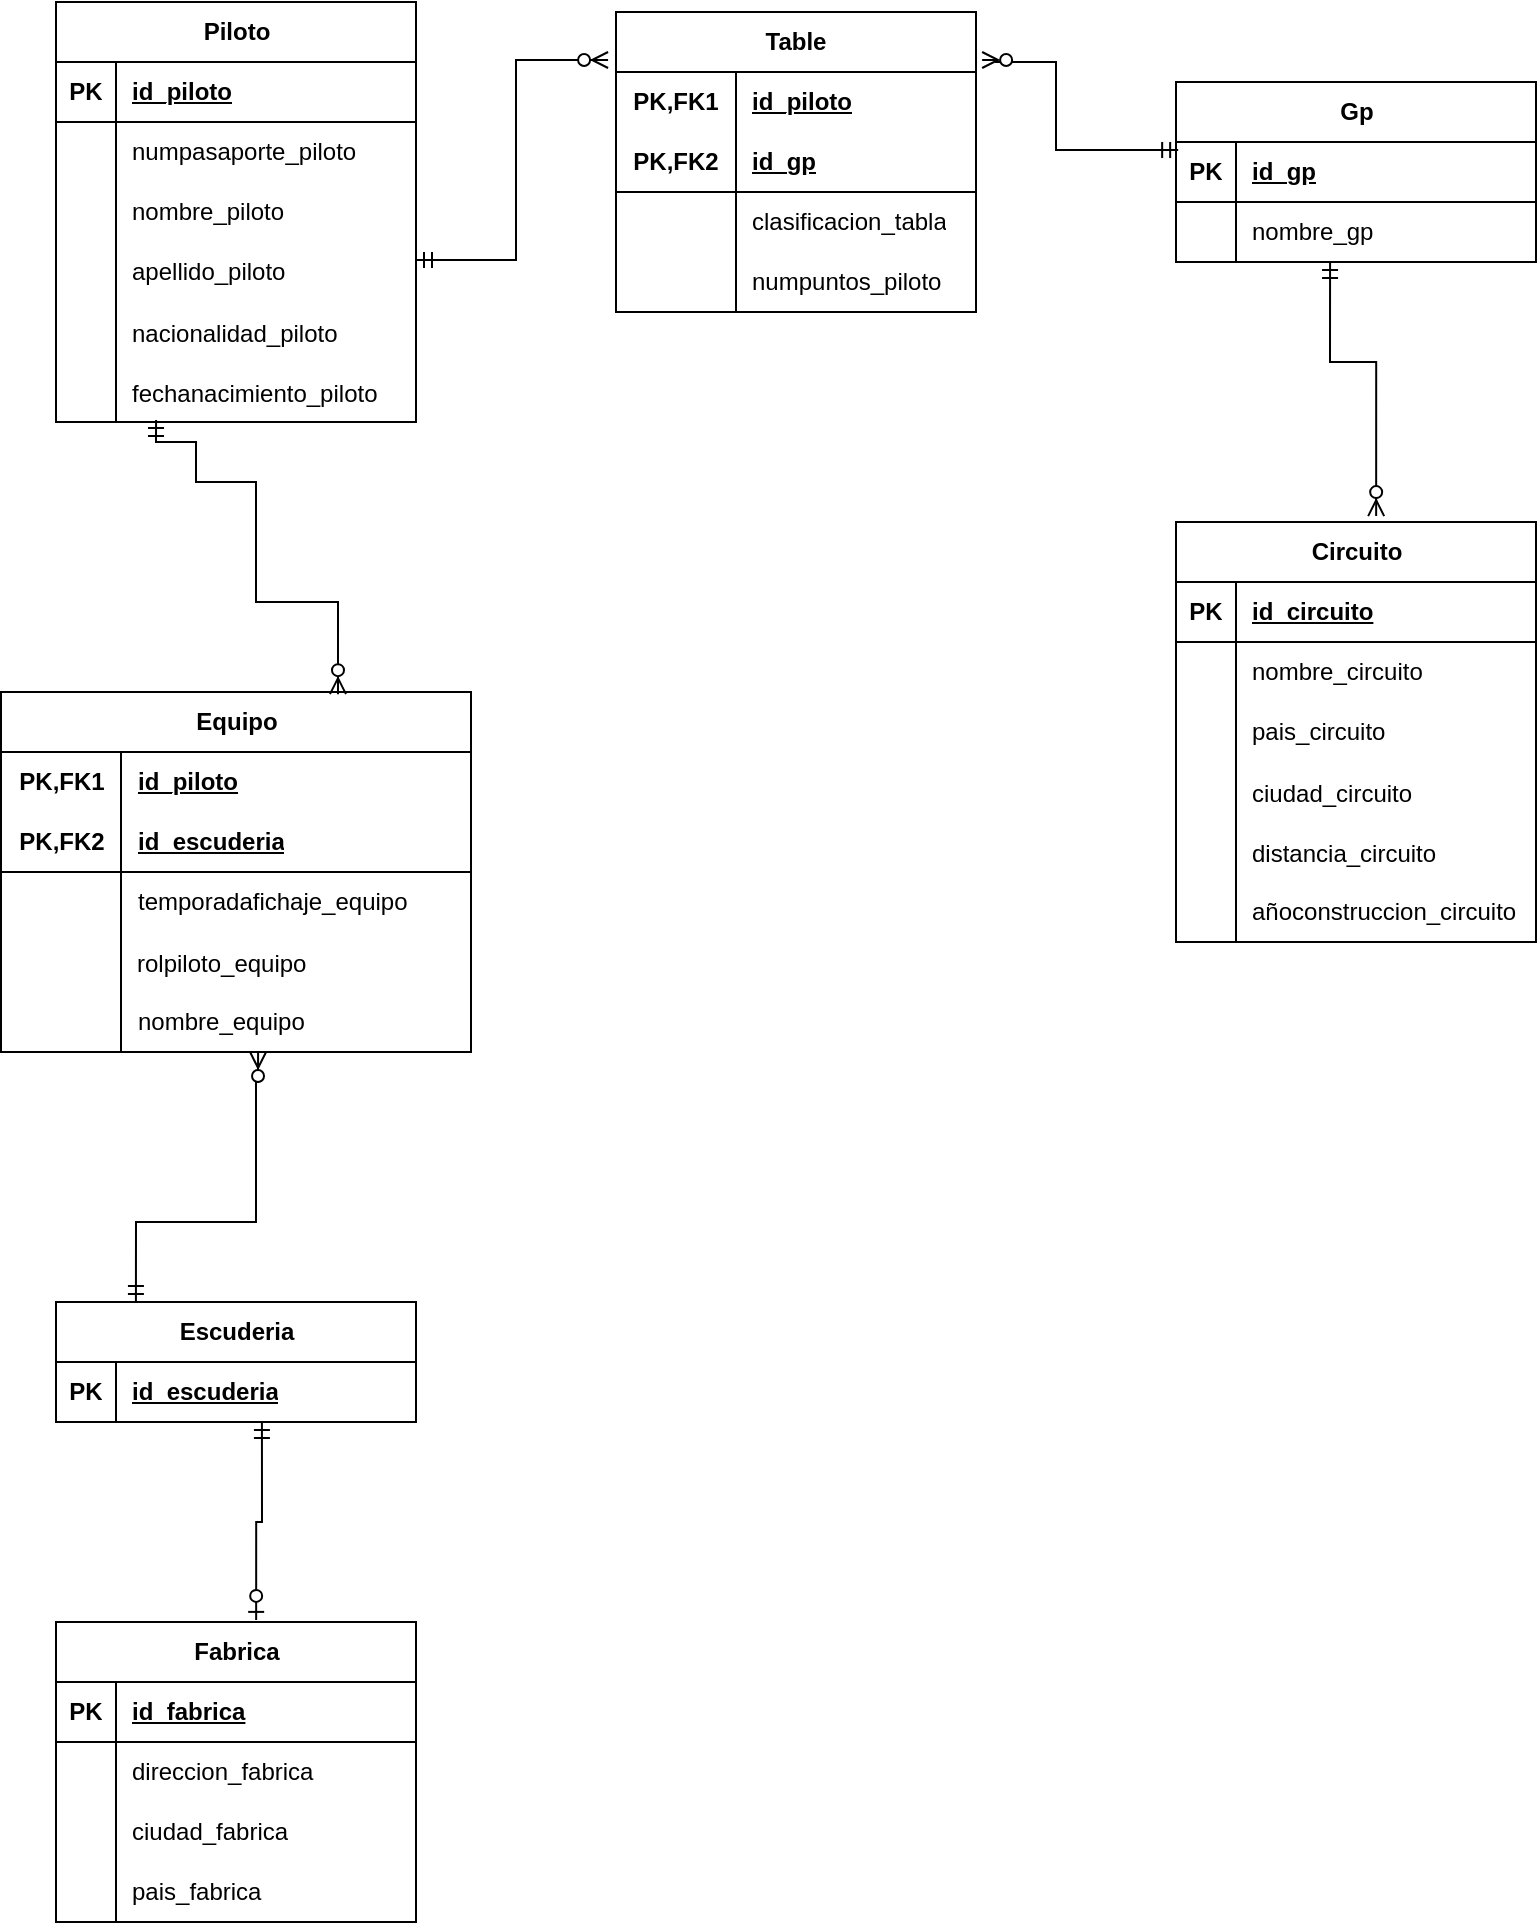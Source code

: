 <mxfile version="21.0.8" type="github">
  <diagram id="R2lEEEUBdFMjLlhIrx00" name="Page-1">
    <mxGraphModel dx="1434" dy="802" grid="1" gridSize="10" guides="1" tooltips="1" connect="1" arrows="1" fold="1" page="1" pageScale="1" pageWidth="850" pageHeight="1100" math="0" shadow="0" extFonts="Permanent Marker^https://fonts.googleapis.com/css?family=Permanent+Marker">
      <root>
        <mxCell id="0" />
        <mxCell id="1" parent="0" />
        <mxCell id="WuCzevucfTYydujgMwgu-69" value="Piloto" style="shape=table;startSize=30;container=1;collapsible=1;childLayout=tableLayout;fixedRows=1;rowLines=0;fontStyle=1;align=center;resizeLast=1;html=1;" vertex="1" parent="1">
          <mxGeometry x="60" y="100" width="180" height="210" as="geometry" />
        </mxCell>
        <mxCell id="WuCzevucfTYydujgMwgu-70" value="" style="shape=tableRow;horizontal=0;startSize=0;swimlaneHead=0;swimlaneBody=0;fillColor=none;collapsible=0;dropTarget=0;points=[[0,0.5],[1,0.5]];portConstraint=eastwest;top=0;left=0;right=0;bottom=1;" vertex="1" parent="WuCzevucfTYydujgMwgu-69">
          <mxGeometry y="30" width="180" height="30" as="geometry" />
        </mxCell>
        <mxCell id="WuCzevucfTYydujgMwgu-71" value="PK" style="shape=partialRectangle;connectable=0;fillColor=none;top=0;left=0;bottom=0;right=0;fontStyle=1;overflow=hidden;whiteSpace=wrap;html=1;" vertex="1" parent="WuCzevucfTYydujgMwgu-70">
          <mxGeometry width="30" height="30" as="geometry">
            <mxRectangle width="30" height="30" as="alternateBounds" />
          </mxGeometry>
        </mxCell>
        <mxCell id="WuCzevucfTYydujgMwgu-72" value="id_piloto" style="shape=partialRectangle;connectable=0;fillColor=none;top=0;left=0;bottom=0;right=0;align=left;spacingLeft=6;fontStyle=5;overflow=hidden;whiteSpace=wrap;html=1;" vertex="1" parent="WuCzevucfTYydujgMwgu-70">
          <mxGeometry x="30" width="150" height="30" as="geometry">
            <mxRectangle width="150" height="30" as="alternateBounds" />
          </mxGeometry>
        </mxCell>
        <mxCell id="WuCzevucfTYydujgMwgu-73" value="" style="shape=tableRow;horizontal=0;startSize=0;swimlaneHead=0;swimlaneBody=0;fillColor=none;collapsible=0;dropTarget=0;points=[[0,0.5],[1,0.5]];portConstraint=eastwest;top=0;left=0;right=0;bottom=0;" vertex="1" parent="WuCzevucfTYydujgMwgu-69">
          <mxGeometry y="60" width="180" height="30" as="geometry" />
        </mxCell>
        <mxCell id="WuCzevucfTYydujgMwgu-74" value="" style="shape=partialRectangle;connectable=0;fillColor=none;top=0;left=0;bottom=0;right=0;editable=1;overflow=hidden;whiteSpace=wrap;html=1;" vertex="1" parent="WuCzevucfTYydujgMwgu-73">
          <mxGeometry width="30" height="30" as="geometry">
            <mxRectangle width="30" height="30" as="alternateBounds" />
          </mxGeometry>
        </mxCell>
        <mxCell id="WuCzevucfTYydujgMwgu-75" value="numpasaporte_piloto" style="shape=partialRectangle;connectable=0;fillColor=none;top=0;left=0;bottom=0;right=0;align=left;spacingLeft=6;overflow=hidden;whiteSpace=wrap;html=1;" vertex="1" parent="WuCzevucfTYydujgMwgu-73">
          <mxGeometry x="30" width="150" height="30" as="geometry">
            <mxRectangle width="150" height="30" as="alternateBounds" />
          </mxGeometry>
        </mxCell>
        <mxCell id="WuCzevucfTYydujgMwgu-76" value="" style="shape=tableRow;horizontal=0;startSize=0;swimlaneHead=0;swimlaneBody=0;fillColor=none;collapsible=0;dropTarget=0;points=[[0,0.5],[1,0.5]];portConstraint=eastwest;top=0;left=0;right=0;bottom=0;" vertex="1" parent="WuCzevucfTYydujgMwgu-69">
          <mxGeometry y="90" width="180" height="30" as="geometry" />
        </mxCell>
        <mxCell id="WuCzevucfTYydujgMwgu-77" value="" style="shape=partialRectangle;connectable=0;fillColor=none;top=0;left=0;bottom=0;right=0;editable=1;overflow=hidden;whiteSpace=wrap;html=1;" vertex="1" parent="WuCzevucfTYydujgMwgu-76">
          <mxGeometry width="30" height="30" as="geometry">
            <mxRectangle width="30" height="30" as="alternateBounds" />
          </mxGeometry>
        </mxCell>
        <mxCell id="WuCzevucfTYydujgMwgu-78" value="nombre_piloto" style="shape=partialRectangle;connectable=0;fillColor=none;top=0;left=0;bottom=0;right=0;align=left;spacingLeft=6;overflow=hidden;whiteSpace=wrap;html=1;" vertex="1" parent="WuCzevucfTYydujgMwgu-76">
          <mxGeometry x="30" width="150" height="30" as="geometry">
            <mxRectangle width="150" height="30" as="alternateBounds" />
          </mxGeometry>
        </mxCell>
        <mxCell id="WuCzevucfTYydujgMwgu-79" value="" style="shape=tableRow;horizontal=0;startSize=0;swimlaneHead=0;swimlaneBody=0;fillColor=none;collapsible=0;dropTarget=0;points=[[0,0.5],[1,0.5]];portConstraint=eastwest;top=0;left=0;right=0;bottom=0;" vertex="1" parent="WuCzevucfTYydujgMwgu-69">
          <mxGeometry y="120" width="180" height="30" as="geometry" />
        </mxCell>
        <mxCell id="WuCzevucfTYydujgMwgu-80" value="" style="shape=partialRectangle;connectable=0;fillColor=none;top=0;left=0;bottom=0;right=0;editable=1;overflow=hidden;whiteSpace=wrap;html=1;" vertex="1" parent="WuCzevucfTYydujgMwgu-79">
          <mxGeometry width="30" height="30" as="geometry">
            <mxRectangle width="30" height="30" as="alternateBounds" />
          </mxGeometry>
        </mxCell>
        <mxCell id="WuCzevucfTYydujgMwgu-81" value="apellido_piloto" style="shape=partialRectangle;connectable=0;fillColor=none;top=0;left=0;bottom=0;right=0;align=left;spacingLeft=6;overflow=hidden;whiteSpace=wrap;html=1;" vertex="1" parent="WuCzevucfTYydujgMwgu-79">
          <mxGeometry x="30" width="150" height="30" as="geometry">
            <mxRectangle width="150" height="30" as="alternateBounds" />
          </mxGeometry>
        </mxCell>
        <mxCell id="WuCzevucfTYydujgMwgu-82" value="" style="shape=tableRow;horizontal=0;startSize=0;swimlaneHead=0;swimlaneBody=0;fillColor=none;collapsible=0;dropTarget=0;points=[[0,0.5],[1,0.5]];portConstraint=eastwest;top=0;left=0;right=0;bottom=0;" vertex="1" parent="WuCzevucfTYydujgMwgu-69">
          <mxGeometry y="150" width="180" height="30" as="geometry" />
        </mxCell>
        <mxCell id="WuCzevucfTYydujgMwgu-83" value="" style="shape=partialRectangle;connectable=0;fillColor=none;top=0;left=0;bottom=0;right=0;editable=1;overflow=hidden;" vertex="1" parent="WuCzevucfTYydujgMwgu-82">
          <mxGeometry width="30" height="30" as="geometry">
            <mxRectangle width="30" height="30" as="alternateBounds" />
          </mxGeometry>
        </mxCell>
        <mxCell id="WuCzevucfTYydujgMwgu-84" value="nacionalidad_piloto" style="shape=partialRectangle;connectable=0;fillColor=none;top=0;left=0;bottom=0;right=0;align=left;spacingLeft=6;overflow=hidden;" vertex="1" parent="WuCzevucfTYydujgMwgu-82">
          <mxGeometry x="30" width="150" height="30" as="geometry">
            <mxRectangle width="150" height="30" as="alternateBounds" />
          </mxGeometry>
        </mxCell>
        <mxCell id="WuCzevucfTYydujgMwgu-85" value="" style="shape=tableRow;horizontal=0;startSize=0;swimlaneHead=0;swimlaneBody=0;fillColor=none;collapsible=0;dropTarget=0;points=[[0,0.5],[1,0.5]];portConstraint=eastwest;top=0;left=0;right=0;bottom=0;" vertex="1" parent="WuCzevucfTYydujgMwgu-69">
          <mxGeometry y="180" width="180" height="30" as="geometry" />
        </mxCell>
        <mxCell id="WuCzevucfTYydujgMwgu-86" value="" style="shape=partialRectangle;connectable=0;fillColor=none;top=0;left=0;bottom=0;right=0;editable=1;overflow=hidden;" vertex="1" parent="WuCzevucfTYydujgMwgu-85">
          <mxGeometry width="30" height="30" as="geometry">
            <mxRectangle width="30" height="30" as="alternateBounds" />
          </mxGeometry>
        </mxCell>
        <mxCell id="WuCzevucfTYydujgMwgu-87" value="fechanacimiento_piloto" style="shape=partialRectangle;connectable=0;fillColor=none;top=0;left=0;bottom=0;right=0;align=left;spacingLeft=6;overflow=hidden;" vertex="1" parent="WuCzevucfTYydujgMwgu-85">
          <mxGeometry x="30" width="150" height="30" as="geometry">
            <mxRectangle width="150" height="30" as="alternateBounds" />
          </mxGeometry>
        </mxCell>
        <mxCell id="WuCzevucfTYydujgMwgu-88" value="Gp" style="shape=table;startSize=30;container=1;collapsible=1;childLayout=tableLayout;fixedRows=1;rowLines=0;fontStyle=1;align=center;resizeLast=1;html=1;" vertex="1" parent="1">
          <mxGeometry x="620" y="140" width="180" height="90" as="geometry" />
        </mxCell>
        <mxCell id="WuCzevucfTYydujgMwgu-89" value="" style="shape=tableRow;horizontal=0;startSize=0;swimlaneHead=0;swimlaneBody=0;fillColor=none;collapsible=0;dropTarget=0;points=[[0,0.5],[1,0.5]];portConstraint=eastwest;top=0;left=0;right=0;bottom=1;" vertex="1" parent="WuCzevucfTYydujgMwgu-88">
          <mxGeometry y="30" width="180" height="30" as="geometry" />
        </mxCell>
        <mxCell id="WuCzevucfTYydujgMwgu-90" value="PK" style="shape=partialRectangle;connectable=0;fillColor=none;top=0;left=0;bottom=0;right=0;fontStyle=1;overflow=hidden;whiteSpace=wrap;html=1;" vertex="1" parent="WuCzevucfTYydujgMwgu-89">
          <mxGeometry width="30" height="30" as="geometry">
            <mxRectangle width="30" height="30" as="alternateBounds" />
          </mxGeometry>
        </mxCell>
        <mxCell id="WuCzevucfTYydujgMwgu-91" value="id_gp" style="shape=partialRectangle;connectable=0;fillColor=none;top=0;left=0;bottom=0;right=0;align=left;spacingLeft=6;fontStyle=5;overflow=hidden;whiteSpace=wrap;html=1;" vertex="1" parent="WuCzevucfTYydujgMwgu-89">
          <mxGeometry x="30" width="150" height="30" as="geometry">
            <mxRectangle width="150" height="30" as="alternateBounds" />
          </mxGeometry>
        </mxCell>
        <mxCell id="WuCzevucfTYydujgMwgu-92" value="" style="shape=tableRow;horizontal=0;startSize=0;swimlaneHead=0;swimlaneBody=0;fillColor=none;collapsible=0;dropTarget=0;points=[[0,0.5],[1,0.5]];portConstraint=eastwest;top=0;left=0;right=0;bottom=0;" vertex="1" parent="WuCzevucfTYydujgMwgu-88">
          <mxGeometry y="60" width="180" height="30" as="geometry" />
        </mxCell>
        <mxCell id="WuCzevucfTYydujgMwgu-93" value="" style="shape=partialRectangle;connectable=0;fillColor=none;top=0;left=0;bottom=0;right=0;editable=1;overflow=hidden;whiteSpace=wrap;html=1;" vertex="1" parent="WuCzevucfTYydujgMwgu-92">
          <mxGeometry width="30" height="30" as="geometry">
            <mxRectangle width="30" height="30" as="alternateBounds" />
          </mxGeometry>
        </mxCell>
        <mxCell id="WuCzevucfTYydujgMwgu-94" value="nombre_gp" style="shape=partialRectangle;connectable=0;fillColor=none;top=0;left=0;bottom=0;right=0;align=left;spacingLeft=6;overflow=hidden;whiteSpace=wrap;html=1;" vertex="1" parent="WuCzevucfTYydujgMwgu-92">
          <mxGeometry x="30" width="150" height="30" as="geometry">
            <mxRectangle width="150" height="30" as="alternateBounds" />
          </mxGeometry>
        </mxCell>
        <mxCell id="WuCzevucfTYydujgMwgu-95" value="" style="edgeStyle=orthogonalEdgeStyle;fontSize=12;html=1;endArrow=ERzeroToMany;startArrow=ERmandOne;rounded=0;exitX=1;exitY=0.3;exitDx=0;exitDy=0;exitPerimeter=0;entryX=-0.022;entryY=0.16;entryDx=0;entryDy=0;entryPerimeter=0;" edge="1" parent="1" source="WuCzevucfTYydujgMwgu-79" target="WuCzevucfTYydujgMwgu-117">
          <mxGeometry width="100" height="100" relative="1" as="geometry">
            <mxPoint x="260" y="250" as="sourcePoint" />
            <mxPoint x="330" y="149" as="targetPoint" />
            <Array as="points">
              <mxPoint x="290" y="229" />
              <mxPoint x="290" y="129" />
            </Array>
          </mxGeometry>
        </mxCell>
        <mxCell id="WuCzevucfTYydujgMwgu-96" value="" style="edgeStyle=orthogonalEdgeStyle;fontSize=12;html=1;endArrow=ERzeroToMany;startArrow=ERmandOne;rounded=0;exitX=0.006;exitY=0.378;exitDx=0;exitDy=0;exitPerimeter=0;entryX=1.017;entryY=0.16;entryDx=0;entryDy=0;entryPerimeter=0;" edge="1" parent="1" source="WuCzevucfTYydujgMwgu-88" target="WuCzevucfTYydujgMwgu-117">
          <mxGeometry width="100" height="100" relative="1" as="geometry">
            <mxPoint x="450" y="190" as="sourcePoint" />
            <mxPoint x="530" y="120" as="targetPoint" />
            <Array as="points">
              <mxPoint x="560" y="174" />
              <mxPoint x="560" y="130" />
              <mxPoint x="530" y="130" />
              <mxPoint x="530" y="129" />
            </Array>
          </mxGeometry>
        </mxCell>
        <mxCell id="WuCzevucfTYydujgMwgu-97" value="Circuito" style="shape=table;startSize=30;container=1;collapsible=1;childLayout=tableLayout;fixedRows=1;rowLines=0;fontStyle=1;align=center;resizeLast=1;html=1;" vertex="1" parent="1">
          <mxGeometry x="620" y="360" width="180" height="210" as="geometry" />
        </mxCell>
        <mxCell id="WuCzevucfTYydujgMwgu-98" value="" style="shape=tableRow;horizontal=0;startSize=0;swimlaneHead=0;swimlaneBody=0;fillColor=none;collapsible=0;dropTarget=0;points=[[0,0.5],[1,0.5]];portConstraint=eastwest;top=0;left=0;right=0;bottom=1;" vertex="1" parent="WuCzevucfTYydujgMwgu-97">
          <mxGeometry y="30" width="180" height="30" as="geometry" />
        </mxCell>
        <mxCell id="WuCzevucfTYydujgMwgu-99" value="PK" style="shape=partialRectangle;connectable=0;fillColor=none;top=0;left=0;bottom=0;right=0;fontStyle=1;overflow=hidden;whiteSpace=wrap;html=1;" vertex="1" parent="WuCzevucfTYydujgMwgu-98">
          <mxGeometry width="30" height="30" as="geometry">
            <mxRectangle width="30" height="30" as="alternateBounds" />
          </mxGeometry>
        </mxCell>
        <mxCell id="WuCzevucfTYydujgMwgu-100" value="id_circuito" style="shape=partialRectangle;connectable=0;fillColor=none;top=0;left=0;bottom=0;right=0;align=left;spacingLeft=6;fontStyle=5;overflow=hidden;whiteSpace=wrap;html=1;" vertex="1" parent="WuCzevucfTYydujgMwgu-98">
          <mxGeometry x="30" width="150" height="30" as="geometry">
            <mxRectangle width="150" height="30" as="alternateBounds" />
          </mxGeometry>
        </mxCell>
        <mxCell id="WuCzevucfTYydujgMwgu-101" value="" style="shape=tableRow;horizontal=0;startSize=0;swimlaneHead=0;swimlaneBody=0;fillColor=none;collapsible=0;dropTarget=0;points=[[0,0.5],[1,0.5]];portConstraint=eastwest;top=0;left=0;right=0;bottom=0;" vertex="1" parent="WuCzevucfTYydujgMwgu-97">
          <mxGeometry y="60" width="180" height="30" as="geometry" />
        </mxCell>
        <mxCell id="WuCzevucfTYydujgMwgu-102" value="" style="shape=partialRectangle;connectable=0;fillColor=none;top=0;left=0;bottom=0;right=0;editable=1;overflow=hidden;whiteSpace=wrap;html=1;" vertex="1" parent="WuCzevucfTYydujgMwgu-101">
          <mxGeometry width="30" height="30" as="geometry">
            <mxRectangle width="30" height="30" as="alternateBounds" />
          </mxGeometry>
        </mxCell>
        <mxCell id="WuCzevucfTYydujgMwgu-103" value="nombre_circuito" style="shape=partialRectangle;connectable=0;fillColor=none;top=0;left=0;bottom=0;right=0;align=left;spacingLeft=6;overflow=hidden;whiteSpace=wrap;html=1;" vertex="1" parent="WuCzevucfTYydujgMwgu-101">
          <mxGeometry x="30" width="150" height="30" as="geometry">
            <mxRectangle width="150" height="30" as="alternateBounds" />
          </mxGeometry>
        </mxCell>
        <mxCell id="WuCzevucfTYydujgMwgu-104" value="" style="shape=tableRow;horizontal=0;startSize=0;swimlaneHead=0;swimlaneBody=0;fillColor=none;collapsible=0;dropTarget=0;points=[[0,0.5],[1,0.5]];portConstraint=eastwest;top=0;left=0;right=0;bottom=0;" vertex="1" parent="WuCzevucfTYydujgMwgu-97">
          <mxGeometry y="90" width="180" height="30" as="geometry" />
        </mxCell>
        <mxCell id="WuCzevucfTYydujgMwgu-105" value="" style="shape=partialRectangle;connectable=0;fillColor=none;top=0;left=0;bottom=0;right=0;editable=1;overflow=hidden;whiteSpace=wrap;html=1;" vertex="1" parent="WuCzevucfTYydujgMwgu-104">
          <mxGeometry width="30" height="30" as="geometry">
            <mxRectangle width="30" height="30" as="alternateBounds" />
          </mxGeometry>
        </mxCell>
        <mxCell id="WuCzevucfTYydujgMwgu-106" value="pais_circuito" style="shape=partialRectangle;connectable=0;fillColor=none;top=0;left=0;bottom=0;right=0;align=left;spacingLeft=6;overflow=hidden;whiteSpace=wrap;html=1;" vertex="1" parent="WuCzevucfTYydujgMwgu-104">
          <mxGeometry x="30" width="150" height="30" as="geometry">
            <mxRectangle width="150" height="30" as="alternateBounds" />
          </mxGeometry>
        </mxCell>
        <mxCell id="WuCzevucfTYydujgMwgu-107" value="" style="shape=tableRow;horizontal=0;startSize=0;swimlaneHead=0;swimlaneBody=0;fillColor=none;collapsible=0;dropTarget=0;points=[[0,0.5],[1,0.5]];portConstraint=eastwest;top=0;left=0;right=0;bottom=0;" vertex="1" parent="WuCzevucfTYydujgMwgu-97">
          <mxGeometry y="120" width="180" height="30" as="geometry" />
        </mxCell>
        <mxCell id="WuCzevucfTYydujgMwgu-108" value="" style="shape=partialRectangle;connectable=0;fillColor=none;top=0;left=0;bottom=0;right=0;editable=1;overflow=hidden;" vertex="1" parent="WuCzevucfTYydujgMwgu-107">
          <mxGeometry width="30" height="30" as="geometry">
            <mxRectangle width="30" height="30" as="alternateBounds" />
          </mxGeometry>
        </mxCell>
        <mxCell id="WuCzevucfTYydujgMwgu-109" value="ciudad_circuito" style="shape=partialRectangle;connectable=0;fillColor=none;top=0;left=0;bottom=0;right=0;align=left;spacingLeft=6;overflow=hidden;" vertex="1" parent="WuCzevucfTYydujgMwgu-107">
          <mxGeometry x="30" width="150" height="30" as="geometry">
            <mxRectangle width="150" height="30" as="alternateBounds" />
          </mxGeometry>
        </mxCell>
        <mxCell id="WuCzevucfTYydujgMwgu-110" value="" style="shape=tableRow;horizontal=0;startSize=0;swimlaneHead=0;swimlaneBody=0;fillColor=none;collapsible=0;dropTarget=0;points=[[0,0.5],[1,0.5]];portConstraint=eastwest;top=0;left=0;right=0;bottom=0;" vertex="1" parent="WuCzevucfTYydujgMwgu-97">
          <mxGeometry y="150" width="180" height="30" as="geometry" />
        </mxCell>
        <mxCell id="WuCzevucfTYydujgMwgu-111" value="" style="shape=partialRectangle;connectable=0;fillColor=none;top=0;left=0;bottom=0;right=0;editable=1;overflow=hidden;" vertex="1" parent="WuCzevucfTYydujgMwgu-110">
          <mxGeometry width="30" height="30" as="geometry">
            <mxRectangle width="30" height="30" as="alternateBounds" />
          </mxGeometry>
        </mxCell>
        <mxCell id="WuCzevucfTYydujgMwgu-112" value="distancia_circuito" style="shape=partialRectangle;connectable=0;fillColor=none;top=0;left=0;bottom=0;right=0;align=left;spacingLeft=6;overflow=hidden;" vertex="1" parent="WuCzevucfTYydujgMwgu-110">
          <mxGeometry x="30" width="150" height="30" as="geometry">
            <mxRectangle width="150" height="30" as="alternateBounds" />
          </mxGeometry>
        </mxCell>
        <mxCell id="WuCzevucfTYydujgMwgu-113" value="" style="shape=tableRow;horizontal=0;startSize=0;swimlaneHead=0;swimlaneBody=0;fillColor=none;collapsible=0;dropTarget=0;points=[[0,0.5],[1,0.5]];portConstraint=eastwest;top=0;left=0;right=0;bottom=0;" vertex="1" parent="WuCzevucfTYydujgMwgu-97">
          <mxGeometry y="180" width="180" height="30" as="geometry" />
        </mxCell>
        <mxCell id="WuCzevucfTYydujgMwgu-114" value="" style="shape=partialRectangle;connectable=0;fillColor=none;top=0;left=0;bottom=0;right=0;editable=1;overflow=hidden;whiteSpace=wrap;html=1;" vertex="1" parent="WuCzevucfTYydujgMwgu-113">
          <mxGeometry width="30" height="30" as="geometry">
            <mxRectangle width="30" height="30" as="alternateBounds" />
          </mxGeometry>
        </mxCell>
        <mxCell id="WuCzevucfTYydujgMwgu-115" value="añoconstruccion_circuito" style="shape=partialRectangle;connectable=0;fillColor=none;top=0;left=0;bottom=0;right=0;align=left;spacingLeft=6;overflow=hidden;whiteSpace=wrap;html=1;" vertex="1" parent="WuCzevucfTYydujgMwgu-113">
          <mxGeometry x="30" width="150" height="30" as="geometry">
            <mxRectangle width="150" height="30" as="alternateBounds" />
          </mxGeometry>
        </mxCell>
        <mxCell id="WuCzevucfTYydujgMwgu-116" value="" style="edgeStyle=orthogonalEdgeStyle;fontSize=12;html=1;endArrow=ERzeroToMany;startArrow=ERmandOne;rounded=0;exitX=0.428;exitY=1;exitDx=0;exitDy=0;exitPerimeter=0;entryX=0.556;entryY=-0.014;entryDx=0;entryDy=0;entryPerimeter=0;" edge="1" parent="1" source="WuCzevucfTYydujgMwgu-92" target="WuCzevucfTYydujgMwgu-97">
          <mxGeometry width="100" height="100" relative="1" as="geometry">
            <mxPoint x="660" y="340" as="sourcePoint" />
            <mxPoint x="760" y="240" as="targetPoint" />
            <Array as="points">
              <mxPoint x="697" y="280" />
              <mxPoint x="720" y="280" />
            </Array>
          </mxGeometry>
        </mxCell>
        <mxCell id="WuCzevucfTYydujgMwgu-117" value="Table" style="shape=table;startSize=30;container=1;collapsible=1;childLayout=tableLayout;fixedRows=1;rowLines=0;fontStyle=1;align=center;resizeLast=1;html=1;whiteSpace=wrap;" vertex="1" parent="1">
          <mxGeometry x="340" y="105" width="180" height="150" as="geometry" />
        </mxCell>
        <mxCell id="WuCzevucfTYydujgMwgu-118" value="" style="shape=tableRow;horizontal=0;startSize=0;swimlaneHead=0;swimlaneBody=0;fillColor=none;collapsible=0;dropTarget=0;points=[[0,0.5],[1,0.5]];portConstraint=eastwest;top=0;left=0;right=0;bottom=0;html=1;" vertex="1" parent="WuCzevucfTYydujgMwgu-117">
          <mxGeometry y="30" width="180" height="30" as="geometry" />
        </mxCell>
        <mxCell id="WuCzevucfTYydujgMwgu-119" value="PK,FK1" style="shape=partialRectangle;connectable=0;fillColor=none;top=0;left=0;bottom=0;right=0;fontStyle=1;overflow=hidden;html=1;whiteSpace=wrap;" vertex="1" parent="WuCzevucfTYydujgMwgu-118">
          <mxGeometry width="60" height="30" as="geometry">
            <mxRectangle width="60" height="30" as="alternateBounds" />
          </mxGeometry>
        </mxCell>
        <mxCell id="WuCzevucfTYydujgMwgu-120" value="id_piloto" style="shape=partialRectangle;connectable=0;fillColor=none;top=0;left=0;bottom=0;right=0;align=left;spacingLeft=6;fontStyle=5;overflow=hidden;html=1;whiteSpace=wrap;" vertex="1" parent="WuCzevucfTYydujgMwgu-118">
          <mxGeometry x="60" width="120" height="30" as="geometry">
            <mxRectangle width="120" height="30" as="alternateBounds" />
          </mxGeometry>
        </mxCell>
        <mxCell id="WuCzevucfTYydujgMwgu-121" value="" style="shape=tableRow;horizontal=0;startSize=0;swimlaneHead=0;swimlaneBody=0;fillColor=none;collapsible=0;dropTarget=0;points=[[0,0.5],[1,0.5]];portConstraint=eastwest;top=0;left=0;right=0;bottom=1;html=1;" vertex="1" parent="WuCzevucfTYydujgMwgu-117">
          <mxGeometry y="60" width="180" height="30" as="geometry" />
        </mxCell>
        <mxCell id="WuCzevucfTYydujgMwgu-122" value="PK,FK2" style="shape=partialRectangle;connectable=0;fillColor=none;top=0;left=0;bottom=0;right=0;fontStyle=1;overflow=hidden;html=1;whiteSpace=wrap;" vertex="1" parent="WuCzevucfTYydujgMwgu-121">
          <mxGeometry width="60" height="30" as="geometry">
            <mxRectangle width="60" height="30" as="alternateBounds" />
          </mxGeometry>
        </mxCell>
        <mxCell id="WuCzevucfTYydujgMwgu-123" value="id_gp" style="shape=partialRectangle;connectable=0;fillColor=none;top=0;left=0;bottom=0;right=0;align=left;spacingLeft=6;fontStyle=5;overflow=hidden;html=1;whiteSpace=wrap;" vertex="1" parent="WuCzevucfTYydujgMwgu-121">
          <mxGeometry x="60" width="120" height="30" as="geometry">
            <mxRectangle width="120" height="30" as="alternateBounds" />
          </mxGeometry>
        </mxCell>
        <mxCell id="WuCzevucfTYydujgMwgu-124" value="" style="shape=tableRow;horizontal=0;startSize=0;swimlaneHead=0;swimlaneBody=0;fillColor=none;collapsible=0;dropTarget=0;points=[[0,0.5],[1,0.5]];portConstraint=eastwest;top=0;left=0;right=0;bottom=0;html=1;" vertex="1" parent="WuCzevucfTYydujgMwgu-117">
          <mxGeometry y="90" width="180" height="30" as="geometry" />
        </mxCell>
        <mxCell id="WuCzevucfTYydujgMwgu-125" value="" style="shape=partialRectangle;connectable=0;fillColor=none;top=0;left=0;bottom=0;right=0;editable=1;overflow=hidden;html=1;whiteSpace=wrap;" vertex="1" parent="WuCzevucfTYydujgMwgu-124">
          <mxGeometry width="60" height="30" as="geometry">
            <mxRectangle width="60" height="30" as="alternateBounds" />
          </mxGeometry>
        </mxCell>
        <mxCell id="WuCzevucfTYydujgMwgu-126" value="clasificacion_tabla" style="shape=partialRectangle;connectable=0;fillColor=none;top=0;left=0;bottom=0;right=0;align=left;spacingLeft=6;overflow=hidden;html=1;whiteSpace=wrap;" vertex="1" parent="WuCzevucfTYydujgMwgu-124">
          <mxGeometry x="60" width="120" height="30" as="geometry">
            <mxRectangle width="120" height="30" as="alternateBounds" />
          </mxGeometry>
        </mxCell>
        <mxCell id="WuCzevucfTYydujgMwgu-127" value="" style="shape=tableRow;horizontal=0;startSize=0;swimlaneHead=0;swimlaneBody=0;fillColor=none;collapsible=0;dropTarget=0;points=[[0,0.5],[1,0.5]];portConstraint=eastwest;top=0;left=0;right=0;bottom=0;html=1;" vertex="1" parent="WuCzevucfTYydujgMwgu-117">
          <mxGeometry y="120" width="180" height="30" as="geometry" />
        </mxCell>
        <mxCell id="WuCzevucfTYydujgMwgu-128" value="" style="shape=partialRectangle;connectable=0;fillColor=none;top=0;left=0;bottom=0;right=0;editable=1;overflow=hidden;html=1;whiteSpace=wrap;" vertex="1" parent="WuCzevucfTYydujgMwgu-127">
          <mxGeometry width="60" height="30" as="geometry">
            <mxRectangle width="60" height="30" as="alternateBounds" />
          </mxGeometry>
        </mxCell>
        <mxCell id="WuCzevucfTYydujgMwgu-129" value="numpuntos_piloto" style="shape=partialRectangle;connectable=0;fillColor=none;top=0;left=0;bottom=0;right=0;align=left;spacingLeft=6;overflow=hidden;html=1;whiteSpace=wrap;" vertex="1" parent="WuCzevucfTYydujgMwgu-127">
          <mxGeometry x="60" width="120" height="30" as="geometry">
            <mxRectangle width="120" height="30" as="alternateBounds" />
          </mxGeometry>
        </mxCell>
        <mxCell id="WuCzevucfTYydujgMwgu-130" value="Equipo" style="shape=table;startSize=30;container=1;collapsible=1;childLayout=tableLayout;fixedRows=1;rowLines=0;fontStyle=1;align=center;resizeLast=1;html=1;whiteSpace=wrap;" vertex="1" parent="1">
          <mxGeometry x="32.5" y="445" width="235" height="180" as="geometry" />
        </mxCell>
        <mxCell id="WuCzevucfTYydujgMwgu-131" value="" style="shape=tableRow;horizontal=0;startSize=0;swimlaneHead=0;swimlaneBody=0;fillColor=none;collapsible=0;dropTarget=0;points=[[0,0.5],[1,0.5]];portConstraint=eastwest;top=0;left=0;right=0;bottom=0;html=1;" vertex="1" parent="WuCzevucfTYydujgMwgu-130">
          <mxGeometry y="30" width="235" height="30" as="geometry" />
        </mxCell>
        <mxCell id="WuCzevucfTYydujgMwgu-132" value="PK,FK1" style="shape=partialRectangle;connectable=0;fillColor=none;top=0;left=0;bottom=0;right=0;fontStyle=1;overflow=hidden;html=1;whiteSpace=wrap;" vertex="1" parent="WuCzevucfTYydujgMwgu-131">
          <mxGeometry width="60" height="30" as="geometry">
            <mxRectangle width="60" height="30" as="alternateBounds" />
          </mxGeometry>
        </mxCell>
        <mxCell id="WuCzevucfTYydujgMwgu-133" value="id_piloto" style="shape=partialRectangle;connectable=0;fillColor=none;top=0;left=0;bottom=0;right=0;align=left;spacingLeft=6;fontStyle=5;overflow=hidden;html=1;whiteSpace=wrap;" vertex="1" parent="WuCzevucfTYydujgMwgu-131">
          <mxGeometry x="60" width="175" height="30" as="geometry">
            <mxRectangle width="175" height="30" as="alternateBounds" />
          </mxGeometry>
        </mxCell>
        <mxCell id="WuCzevucfTYydujgMwgu-134" value="" style="shape=tableRow;horizontal=0;startSize=0;swimlaneHead=0;swimlaneBody=0;fillColor=none;collapsible=0;dropTarget=0;points=[[0,0.5],[1,0.5]];portConstraint=eastwest;top=0;left=0;right=0;bottom=1;html=1;" vertex="1" parent="WuCzevucfTYydujgMwgu-130">
          <mxGeometry y="60" width="235" height="30" as="geometry" />
        </mxCell>
        <mxCell id="WuCzevucfTYydujgMwgu-135" value="PK,FK2" style="shape=partialRectangle;connectable=0;fillColor=none;top=0;left=0;bottom=0;right=0;fontStyle=1;overflow=hidden;html=1;whiteSpace=wrap;" vertex="1" parent="WuCzevucfTYydujgMwgu-134">
          <mxGeometry width="60" height="30" as="geometry">
            <mxRectangle width="60" height="30" as="alternateBounds" />
          </mxGeometry>
        </mxCell>
        <mxCell id="WuCzevucfTYydujgMwgu-136" value="id_escuderia" style="shape=partialRectangle;connectable=0;fillColor=none;top=0;left=0;bottom=0;right=0;align=left;spacingLeft=6;fontStyle=5;overflow=hidden;html=1;whiteSpace=wrap;" vertex="1" parent="WuCzevucfTYydujgMwgu-134">
          <mxGeometry x="60" width="175" height="30" as="geometry">
            <mxRectangle width="175" height="30" as="alternateBounds" />
          </mxGeometry>
        </mxCell>
        <mxCell id="WuCzevucfTYydujgMwgu-137" value="" style="shape=tableRow;horizontal=0;startSize=0;swimlaneHead=0;swimlaneBody=0;fillColor=none;collapsible=0;dropTarget=0;points=[[0,0.5],[1,0.5]];portConstraint=eastwest;top=0;left=0;right=0;bottom=0;html=1;" vertex="1" parent="WuCzevucfTYydujgMwgu-130">
          <mxGeometry y="90" width="235" height="30" as="geometry" />
        </mxCell>
        <mxCell id="WuCzevucfTYydujgMwgu-138" value="" style="shape=partialRectangle;connectable=0;fillColor=none;top=0;left=0;bottom=0;right=0;editable=1;overflow=hidden;html=1;whiteSpace=wrap;" vertex="1" parent="WuCzevucfTYydujgMwgu-137">
          <mxGeometry width="60" height="30" as="geometry">
            <mxRectangle width="60" height="30" as="alternateBounds" />
          </mxGeometry>
        </mxCell>
        <mxCell id="WuCzevucfTYydujgMwgu-139" value="temporadafichaje_equipo" style="shape=partialRectangle;connectable=0;fillColor=none;top=0;left=0;bottom=0;right=0;align=left;spacingLeft=6;overflow=hidden;html=1;whiteSpace=wrap;" vertex="1" parent="WuCzevucfTYydujgMwgu-137">
          <mxGeometry x="60" width="175" height="30" as="geometry">
            <mxRectangle width="175" height="30" as="alternateBounds" />
          </mxGeometry>
        </mxCell>
        <mxCell id="WuCzevucfTYydujgMwgu-140" value="" style="shape=tableRow;horizontal=0;startSize=0;swimlaneHead=0;swimlaneBody=0;fillColor=none;collapsible=0;dropTarget=0;points=[[0,0.5],[1,0.5]];portConstraint=eastwest;top=0;left=0;right=0;bottom=0;" vertex="1" parent="WuCzevucfTYydujgMwgu-130">
          <mxGeometry y="120" width="235" height="30" as="geometry" />
        </mxCell>
        <mxCell id="WuCzevucfTYydujgMwgu-141" value="" style="shape=partialRectangle;connectable=0;fillColor=none;top=0;left=0;bottom=0;right=0;editable=1;overflow=hidden;" vertex="1" parent="WuCzevucfTYydujgMwgu-140">
          <mxGeometry width="60" height="30" as="geometry">
            <mxRectangle width="60" height="30" as="alternateBounds" />
          </mxGeometry>
        </mxCell>
        <mxCell id="WuCzevucfTYydujgMwgu-142" value="rolpiloto_equipo" style="shape=partialRectangle;connectable=0;fillColor=none;top=0;left=0;bottom=0;right=0;align=left;spacingLeft=6;overflow=hidden;" vertex="1" parent="WuCzevucfTYydujgMwgu-140">
          <mxGeometry x="60" width="175" height="30" as="geometry">
            <mxRectangle width="175" height="30" as="alternateBounds" />
          </mxGeometry>
        </mxCell>
        <mxCell id="WuCzevucfTYydujgMwgu-143" value="" style="shape=tableRow;horizontal=0;startSize=0;swimlaneHead=0;swimlaneBody=0;fillColor=none;collapsible=0;dropTarget=0;points=[[0,0.5],[1,0.5]];portConstraint=eastwest;top=0;left=0;right=0;bottom=0;html=1;" vertex="1" parent="WuCzevucfTYydujgMwgu-130">
          <mxGeometry y="150" width="235" height="30" as="geometry" />
        </mxCell>
        <mxCell id="WuCzevucfTYydujgMwgu-144" value="" style="shape=partialRectangle;connectable=0;fillColor=none;top=0;left=0;bottom=0;right=0;editable=1;overflow=hidden;html=1;whiteSpace=wrap;" vertex="1" parent="WuCzevucfTYydujgMwgu-143">
          <mxGeometry width="60" height="30" as="geometry">
            <mxRectangle width="60" height="30" as="alternateBounds" />
          </mxGeometry>
        </mxCell>
        <mxCell id="WuCzevucfTYydujgMwgu-145" value="nombre_equipo" style="shape=partialRectangle;connectable=0;fillColor=none;top=0;left=0;bottom=0;right=0;align=left;spacingLeft=6;overflow=hidden;html=1;whiteSpace=wrap;" vertex="1" parent="WuCzevucfTYydujgMwgu-143">
          <mxGeometry x="60" width="175" height="30" as="geometry">
            <mxRectangle width="175" height="30" as="alternateBounds" />
          </mxGeometry>
        </mxCell>
        <mxCell id="WuCzevucfTYydujgMwgu-146" value="Escuderia" style="shape=table;startSize=30;container=1;collapsible=1;childLayout=tableLayout;fixedRows=1;rowLines=0;fontStyle=1;align=center;resizeLast=1;html=1;" vertex="1" parent="1">
          <mxGeometry x="60" y="750" width="180" height="60" as="geometry" />
        </mxCell>
        <mxCell id="WuCzevucfTYydujgMwgu-147" value="" style="shape=tableRow;horizontal=0;startSize=0;swimlaneHead=0;swimlaneBody=0;fillColor=none;collapsible=0;dropTarget=0;points=[[0,0.5],[1,0.5]];portConstraint=eastwest;top=0;left=0;right=0;bottom=1;" vertex="1" parent="WuCzevucfTYydujgMwgu-146">
          <mxGeometry y="30" width="180" height="30" as="geometry" />
        </mxCell>
        <mxCell id="WuCzevucfTYydujgMwgu-148" value="PK" style="shape=partialRectangle;connectable=0;fillColor=none;top=0;left=0;bottom=0;right=0;fontStyle=1;overflow=hidden;whiteSpace=wrap;html=1;" vertex="1" parent="WuCzevucfTYydujgMwgu-147">
          <mxGeometry width="30" height="30" as="geometry">
            <mxRectangle width="30" height="30" as="alternateBounds" />
          </mxGeometry>
        </mxCell>
        <mxCell id="WuCzevucfTYydujgMwgu-149" value="id_escuderia" style="shape=partialRectangle;connectable=0;fillColor=none;top=0;left=0;bottom=0;right=0;align=left;spacingLeft=6;fontStyle=5;overflow=hidden;whiteSpace=wrap;html=1;" vertex="1" parent="WuCzevucfTYydujgMwgu-147">
          <mxGeometry x="30" width="150" height="30" as="geometry">
            <mxRectangle width="150" height="30" as="alternateBounds" />
          </mxGeometry>
        </mxCell>
        <mxCell id="WuCzevucfTYydujgMwgu-150" value="" style="edgeStyle=orthogonalEdgeStyle;fontSize=12;html=1;endArrow=ERzeroToMany;startArrow=ERmandOne;rounded=0;entryX=0.717;entryY=0.006;entryDx=0;entryDy=0;entryPerimeter=0;exitX=0.278;exitY=0.967;exitDx=0;exitDy=0;exitPerimeter=0;" edge="1" parent="1" source="WuCzevucfTYydujgMwgu-85" target="WuCzevucfTYydujgMwgu-130">
          <mxGeometry width="100" height="100" relative="1" as="geometry">
            <mxPoint x="90" y="320" as="sourcePoint" />
            <mxPoint x="200" y="420" as="targetPoint" />
            <Array as="points">
              <mxPoint x="110" y="320" />
              <mxPoint x="130" y="320" />
              <mxPoint x="130" y="340" />
              <mxPoint x="160" y="340" />
              <mxPoint x="160" y="400" />
              <mxPoint x="201" y="400" />
            </Array>
          </mxGeometry>
        </mxCell>
        <mxCell id="WuCzevucfTYydujgMwgu-151" value="" style="edgeStyle=orthogonalEdgeStyle;fontSize=12;html=1;endArrow=ERzeroToMany;startArrow=ERmandOne;rounded=0;entryX=0.547;entryY=1;entryDx=0;entryDy=0;entryPerimeter=0;exitX=0.222;exitY=0;exitDx=0;exitDy=0;exitPerimeter=0;" edge="1" parent="1" source="WuCzevucfTYydujgMwgu-146" target="WuCzevucfTYydujgMwgu-143">
          <mxGeometry width="100" height="100" relative="1" as="geometry">
            <mxPoint x="100" y="740" as="sourcePoint" />
            <mxPoint x="200" y="640" as="targetPoint" />
            <Array as="points">
              <mxPoint x="100" y="710" />
              <mxPoint x="160" y="710" />
              <mxPoint x="160" y="640" />
              <mxPoint x="161" y="640" />
            </Array>
          </mxGeometry>
        </mxCell>
        <mxCell id="WuCzevucfTYydujgMwgu-152" value="Fabrica" style="shape=table;startSize=30;container=1;collapsible=1;childLayout=tableLayout;fixedRows=1;rowLines=0;fontStyle=1;align=center;resizeLast=1;html=1;" vertex="1" parent="1">
          <mxGeometry x="60" y="910" width="180" height="150" as="geometry" />
        </mxCell>
        <mxCell id="WuCzevucfTYydujgMwgu-153" value="" style="shape=tableRow;horizontal=0;startSize=0;swimlaneHead=0;swimlaneBody=0;fillColor=none;collapsible=0;dropTarget=0;points=[[0,0.5],[1,0.5]];portConstraint=eastwest;top=0;left=0;right=0;bottom=1;" vertex="1" parent="WuCzevucfTYydujgMwgu-152">
          <mxGeometry y="30" width="180" height="30" as="geometry" />
        </mxCell>
        <mxCell id="WuCzevucfTYydujgMwgu-154" value="PK" style="shape=partialRectangle;connectable=0;fillColor=none;top=0;left=0;bottom=0;right=0;fontStyle=1;overflow=hidden;whiteSpace=wrap;html=1;" vertex="1" parent="WuCzevucfTYydujgMwgu-153">
          <mxGeometry width="30" height="30" as="geometry">
            <mxRectangle width="30" height="30" as="alternateBounds" />
          </mxGeometry>
        </mxCell>
        <mxCell id="WuCzevucfTYydujgMwgu-155" value="id_fabrica" style="shape=partialRectangle;connectable=0;fillColor=none;top=0;left=0;bottom=0;right=0;align=left;spacingLeft=6;fontStyle=5;overflow=hidden;whiteSpace=wrap;html=1;" vertex="1" parent="WuCzevucfTYydujgMwgu-153">
          <mxGeometry x="30" width="150" height="30" as="geometry">
            <mxRectangle width="150" height="30" as="alternateBounds" />
          </mxGeometry>
        </mxCell>
        <mxCell id="WuCzevucfTYydujgMwgu-156" value="" style="shape=tableRow;horizontal=0;startSize=0;swimlaneHead=0;swimlaneBody=0;fillColor=none;collapsible=0;dropTarget=0;points=[[0,0.5],[1,0.5]];portConstraint=eastwest;top=0;left=0;right=0;bottom=0;" vertex="1" parent="WuCzevucfTYydujgMwgu-152">
          <mxGeometry y="60" width="180" height="30" as="geometry" />
        </mxCell>
        <mxCell id="WuCzevucfTYydujgMwgu-157" value="" style="shape=partialRectangle;connectable=0;fillColor=none;top=0;left=0;bottom=0;right=0;editable=1;overflow=hidden;whiteSpace=wrap;html=1;" vertex="1" parent="WuCzevucfTYydujgMwgu-156">
          <mxGeometry width="30" height="30" as="geometry">
            <mxRectangle width="30" height="30" as="alternateBounds" />
          </mxGeometry>
        </mxCell>
        <mxCell id="WuCzevucfTYydujgMwgu-158" value="direccion_fabrica" style="shape=partialRectangle;connectable=0;fillColor=none;top=0;left=0;bottom=0;right=0;align=left;spacingLeft=6;overflow=hidden;whiteSpace=wrap;html=1;" vertex="1" parent="WuCzevucfTYydujgMwgu-156">
          <mxGeometry x="30" width="150" height="30" as="geometry">
            <mxRectangle width="150" height="30" as="alternateBounds" />
          </mxGeometry>
        </mxCell>
        <mxCell id="WuCzevucfTYydujgMwgu-159" value="" style="shape=tableRow;horizontal=0;startSize=0;swimlaneHead=0;swimlaneBody=0;fillColor=none;collapsible=0;dropTarget=0;points=[[0,0.5],[1,0.5]];portConstraint=eastwest;top=0;left=0;right=0;bottom=0;" vertex="1" parent="WuCzevucfTYydujgMwgu-152">
          <mxGeometry y="90" width="180" height="30" as="geometry" />
        </mxCell>
        <mxCell id="WuCzevucfTYydujgMwgu-160" value="" style="shape=partialRectangle;connectable=0;fillColor=none;top=0;left=0;bottom=0;right=0;editable=1;overflow=hidden;whiteSpace=wrap;html=1;" vertex="1" parent="WuCzevucfTYydujgMwgu-159">
          <mxGeometry width="30" height="30" as="geometry">
            <mxRectangle width="30" height="30" as="alternateBounds" />
          </mxGeometry>
        </mxCell>
        <mxCell id="WuCzevucfTYydujgMwgu-161" value="ciudad_fabrica" style="shape=partialRectangle;connectable=0;fillColor=none;top=0;left=0;bottom=0;right=0;align=left;spacingLeft=6;overflow=hidden;whiteSpace=wrap;html=1;" vertex="1" parent="WuCzevucfTYydujgMwgu-159">
          <mxGeometry x="30" width="150" height="30" as="geometry">
            <mxRectangle width="150" height="30" as="alternateBounds" />
          </mxGeometry>
        </mxCell>
        <mxCell id="WuCzevucfTYydujgMwgu-162" value="" style="shape=tableRow;horizontal=0;startSize=0;swimlaneHead=0;swimlaneBody=0;fillColor=none;collapsible=0;dropTarget=0;points=[[0,0.5],[1,0.5]];portConstraint=eastwest;top=0;left=0;right=0;bottom=0;" vertex="1" parent="WuCzevucfTYydujgMwgu-152">
          <mxGeometry y="120" width="180" height="30" as="geometry" />
        </mxCell>
        <mxCell id="WuCzevucfTYydujgMwgu-163" value="" style="shape=partialRectangle;connectable=0;fillColor=none;top=0;left=0;bottom=0;right=0;editable=1;overflow=hidden;whiteSpace=wrap;html=1;" vertex="1" parent="WuCzevucfTYydujgMwgu-162">
          <mxGeometry width="30" height="30" as="geometry">
            <mxRectangle width="30" height="30" as="alternateBounds" />
          </mxGeometry>
        </mxCell>
        <mxCell id="WuCzevucfTYydujgMwgu-164" value="pais_fabrica" style="shape=partialRectangle;connectable=0;fillColor=none;top=0;left=0;bottom=0;right=0;align=left;spacingLeft=6;overflow=hidden;whiteSpace=wrap;html=1;" vertex="1" parent="WuCzevucfTYydujgMwgu-162">
          <mxGeometry x="30" width="150" height="30" as="geometry">
            <mxRectangle width="150" height="30" as="alternateBounds" />
          </mxGeometry>
        </mxCell>
        <mxCell id="WuCzevucfTYydujgMwgu-165" value="" style="edgeStyle=orthogonalEdgeStyle;fontSize=12;html=1;endArrow=ERzeroToOne;startArrow=ERmandOne;rounded=0;entryX=0.556;entryY=-0.007;entryDx=0;entryDy=0;entryPerimeter=0;exitX=0.572;exitY=1;exitDx=0;exitDy=0;exitPerimeter=0;" edge="1" parent="1" source="WuCzevucfTYydujgMwgu-147" target="WuCzevucfTYydujgMwgu-152">
          <mxGeometry width="100" height="100" relative="1" as="geometry">
            <mxPoint x="160" y="860" as="sourcePoint" />
            <mxPoint x="280" y="780" as="targetPoint" />
          </mxGeometry>
        </mxCell>
      </root>
    </mxGraphModel>
  </diagram>
</mxfile>
